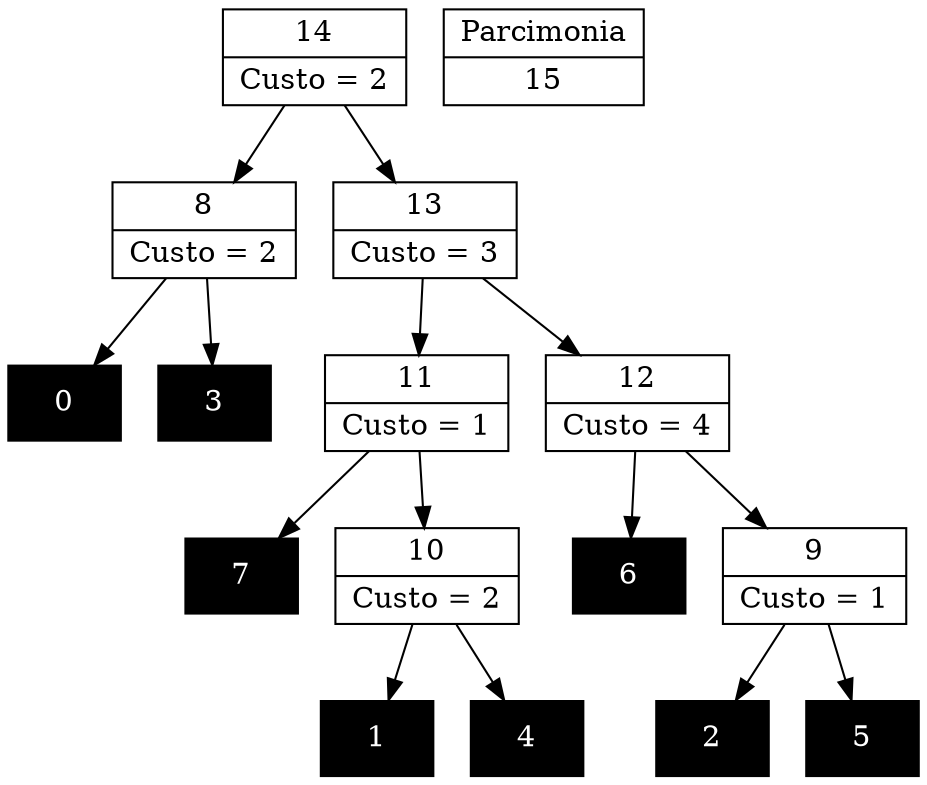 Digraph G {
0 [shape="record", label="{0}",style=filled, color=black, fontcolor=white,fontsize=14, height=0.5]
1 [shape="record", label="{1}",style=filled, color=black, fontcolor=white,fontsize=14, height=0.5]
2 [shape="record", label="{2}",style=filled, color=black, fontcolor=white,fontsize=14, height=0.5]
3 [shape="record", label="{3}",style=filled, color=black, fontcolor=white,fontsize=14, height=0.5]
4 [shape="record", label="{4}",style=filled, color=black, fontcolor=white,fontsize=14, height=0.5]
5 [shape="record", label="{5}",style=filled, color=black, fontcolor=white,fontsize=14, height=0.5]
6 [shape="record", label="{6}",style=filled, color=black, fontcolor=white,fontsize=14, height=0.5]
7 [shape="record", label="{7}",style=filled, color=black, fontcolor=white,fontsize=14, height=0.5]
8 [shape="record", label="{8|Custo = 2}"]
9 [shape="record", label="{9|Custo = 1}"]
10 [shape="record", label="{10|Custo = 2}"]
11 [shape="record", label="{11|Custo = 1}"]
12 [shape="record", label="{12|Custo = 4}"]
13 [shape="record", label="{13|Custo = 3}"]
14 [shape="record", label="{14|Custo = 2}"]

8->3
8->0
9->5
9->2
10->4
10->1
11->10
11->7
12->9
12->6
13->12
13->11
14->13
14->8

15 [shape="record", label="{Parcimonia|15}"]
}